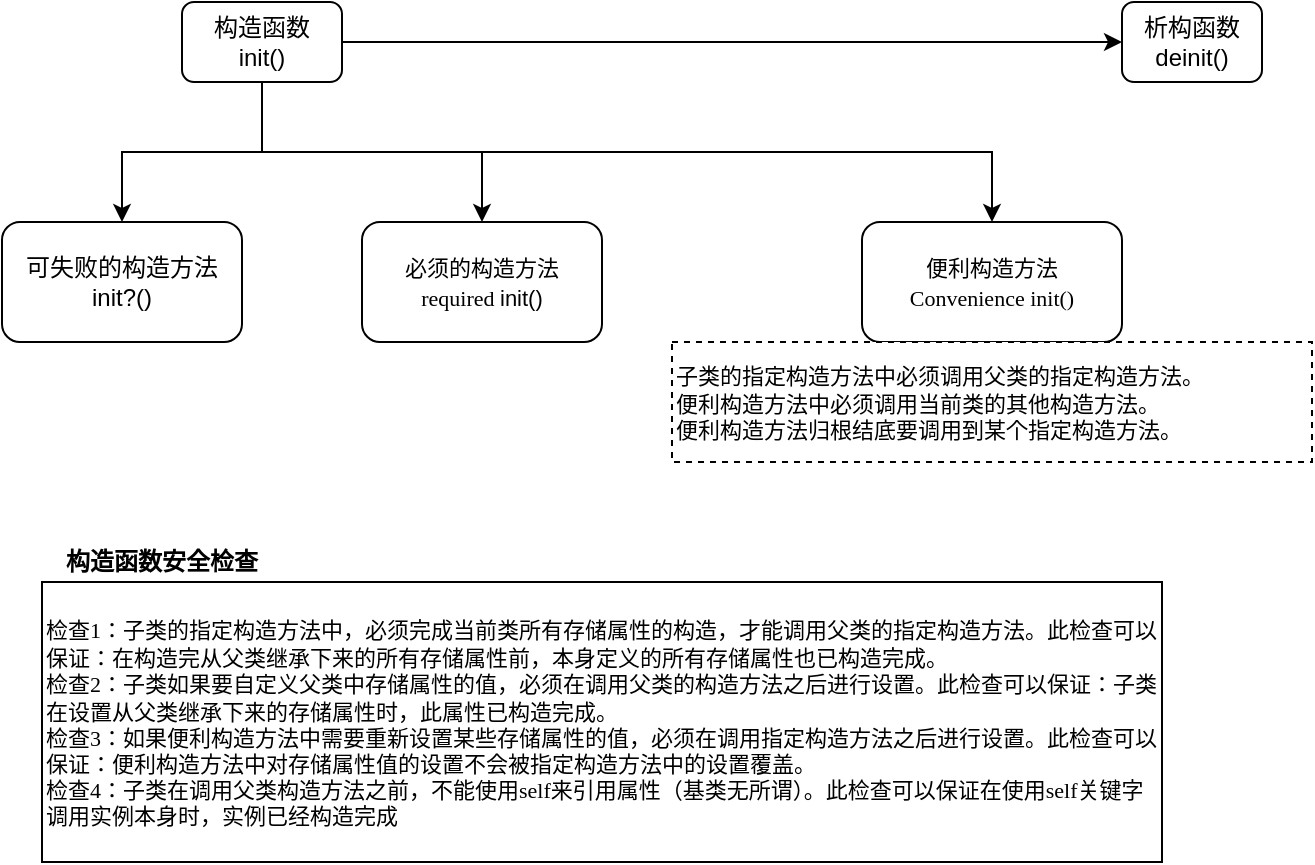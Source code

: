 <mxfile version="13.8.2" type="device"><diagram id="FyYCWKdf8ZLuWjAFx33v" name="Page-1"><mxGraphModel dx="1426" dy="700" grid="1" gridSize="10" guides="1" tooltips="1" connect="1" arrows="1" fold="1" page="1" pageScale="1" pageWidth="827" pageHeight="1169" math="0" shadow="0"><root><mxCell id="0"/><mxCell id="1" parent="0"/><mxCell id="4UrmvxGf_95D9xRwgOI1-8" style="edgeStyle=orthogonalEdgeStyle;rounded=0;orthogonalLoop=1;jettySize=auto;html=1;" edge="1" parent="1" source="4UrmvxGf_95D9xRwgOI1-1" target="4UrmvxGf_95D9xRwgOI1-3"><mxGeometry relative="1" as="geometry"/></mxCell><mxCell id="4UrmvxGf_95D9xRwgOI1-9" style="edgeStyle=orthogonalEdgeStyle;rounded=0;orthogonalLoop=1;jettySize=auto;html=1;exitX=0.5;exitY=1;exitDx=0;exitDy=0;" edge="1" parent="1" source="4UrmvxGf_95D9xRwgOI1-1" target="4UrmvxGf_95D9xRwgOI1-4"><mxGeometry relative="1" as="geometry"/></mxCell><mxCell id="4UrmvxGf_95D9xRwgOI1-10" style="edgeStyle=orthogonalEdgeStyle;rounded=0;orthogonalLoop=1;jettySize=auto;html=1;exitX=0.5;exitY=1;exitDx=0;exitDy=0;" edge="1" parent="1" source="4UrmvxGf_95D9xRwgOI1-1" target="4UrmvxGf_95D9xRwgOI1-6"><mxGeometry relative="1" as="geometry"/></mxCell><mxCell id="4UrmvxGf_95D9xRwgOI1-11" style="edgeStyle=orthogonalEdgeStyle;rounded=0;orthogonalLoop=1;jettySize=auto;html=1;" edge="1" parent="1" source="4UrmvxGf_95D9xRwgOI1-1" target="4UrmvxGf_95D9xRwgOI1-2"><mxGeometry relative="1" as="geometry"/></mxCell><mxCell id="4UrmvxGf_95D9xRwgOI1-1" value="构造函数&lt;br&gt;init()" style="rounded=1;whiteSpace=wrap;html=1;" vertex="1" parent="1"><mxGeometry x="180" y="40" width="80" height="40" as="geometry"/></mxCell><mxCell id="4UrmvxGf_95D9xRwgOI1-2" value="析构函数&lt;br&gt;deinit()" style="rounded=1;whiteSpace=wrap;html=1;" vertex="1" parent="1"><mxGeometry x="650" y="40" width="70" height="40" as="geometry"/></mxCell><mxCell id="4UrmvxGf_95D9xRwgOI1-3" value="可失败的构造方法&lt;br&gt;init?()" style="rounded=1;whiteSpace=wrap;html=1;" vertex="1" parent="1"><mxGeometry x="90" y="150" width="120" height="60" as="geometry"/></mxCell><mxCell id="4UrmvxGf_95D9xRwgOI1-4" value="&lt;font style=&quot;font-size: 11px&quot;&gt;必须的构造方法&lt;br style=&quot;font-size: 11px&quot;&gt;&lt;span style=&quot;font-family: &amp;#34;simsun&amp;#34;&quot;&gt;required&amp;nbsp;&lt;/span&gt;&lt;/font&gt;&lt;font style=&quot;font-size: 11px&quot;&gt;init()&lt;/font&gt;" style="rounded=1;whiteSpace=wrap;html=1;" vertex="1" parent="1"><mxGeometry x="270" y="150" width="120" height="60" as="geometry"/></mxCell><mxCell id="4UrmvxGf_95D9xRwgOI1-5" value="&lt;span style=&quot;font-size: 11px ; font-family: &amp;#34;simsun&amp;#34;&quot;&gt;检查1：子类的指定构造方法中，必须完成当前类所有存储属性的构&lt;/span&gt;&lt;span style=&quot;font-size: 11px ; font-family: &amp;#34;simsun&amp;#34;&quot;&gt;造，才能调用父类的指定构造方法。此检查可以保证：在构造完从&lt;/span&gt;&lt;span style=&quot;font-size: 11px ; font-family: &amp;#34;simsun&amp;#34;&quot;&gt;父类继承下来的所有存储属性前，本身定义的所有存储属性也已构&lt;/span&gt;&lt;span style=&quot;font-size: 11px ; font-family: &amp;#34;simsun&amp;#34;&quot;&gt;造完成。&lt;/span&gt;&lt;span style=&quot;font-size: 11px ; font-family: &amp;#34;simsun&amp;#34;&quot;&gt;&lt;br&gt;&lt;/span&gt;&lt;div style=&quot;font-size: 11px&quot;&gt;&lt;span style=&quot;font-family: &amp;#34;simsun&amp;#34; ; font-size: 11px&quot;&gt;&lt;font style=&quot;font-size: 11px&quot;&gt;检查2：子类如果要自定义父类中存储属性的值，必须在调用父类的&lt;/font&gt;&lt;/span&gt;&lt;span style=&quot;font-family: &amp;#34;simsun&amp;#34;&quot;&gt;构造方法之后进行设置。此检查可以保证：子类在设置从父类继承&lt;/span&gt;&lt;span style=&quot;font-family: &amp;#34;simsun&amp;#34;&quot;&gt;下来的存储属性时，此属性已构造完成。&lt;/span&gt;&lt;/div&gt;&lt;div style=&quot;font-size: 11px&quot;&gt;&lt;span style=&quot;font-family: &amp;#34;simsun&amp;#34; ; font-size: 11px&quot;&gt;&lt;font style=&quot;font-size: 11px&quot;&gt;检查3：如果便利构造方法中需要重新设置某些存储属性的值，必须&lt;/font&gt;&lt;/span&gt;&lt;span style=&quot;font-family: &amp;#34;simsun&amp;#34;&quot;&gt;在调用指定构造方法之后进行设置。此检查可以保证：便利构造方&lt;/span&gt;&lt;span style=&quot;font-family: &amp;#34;simsun&amp;#34;&quot;&gt;法中对存储属性值的设置不会被指定构造方法中的设置覆盖。&lt;/span&gt;&lt;/div&gt;&lt;div style=&quot;font-size: 11px&quot;&gt;&lt;span style=&quot;font-family: &amp;#34;simsun&amp;#34; ; font-size: 11px&quot;&gt;&lt;font style=&quot;font-size: 11px&quot;&gt;检查4：子类在调用父类构造方法之前，不能使用self来引用属性&lt;/font&gt;&lt;/span&gt;&lt;span style=&quot;font-family: &amp;#34;simsun&amp;#34;&quot;&gt;（基类无所谓）。此检查可以保证在使用self关键字调用实例本身&lt;/span&gt;&lt;span style=&quot;font-family: &amp;#34;simsun&amp;#34;&quot;&gt;时，实例已经构造完成&lt;/span&gt;&lt;/div&gt;" style="rounded=0;whiteSpace=wrap;html=1;align=left;" vertex="1" parent="1"><mxGeometry x="110" y="330" width="560" height="140" as="geometry"/></mxCell><mxCell id="4UrmvxGf_95D9xRwgOI1-6" value="&lt;font style=&quot;font-size: 11px&quot;&gt;&lt;span style=&quot;font-family: &amp;#34;simsun&amp;#34; ; font-size: 11px&quot;&gt;便利构造方法&lt;br&gt;Convenience init()&lt;/span&gt;&lt;span style=&quot;font-family: &amp;#34;simsun&amp;#34; ; font-size: 11px&quot;&gt;&lt;br&gt;&lt;/span&gt;&lt;/font&gt;" style="rounded=1;whiteSpace=wrap;html=1;" vertex="1" parent="1"><mxGeometry x="520" y="150" width="130" height="60" as="geometry"/></mxCell><mxCell id="4UrmvxGf_95D9xRwgOI1-7" value="&lt;span style=&quot;font-size: 11px ; font-family: &amp;#34;simsun&amp;#34;&quot;&gt;子类的指定构造方法中必须调用父类的指定构造方法。&lt;/span&gt;&lt;br&gt;&lt;div style=&quot;font-size: 11px&quot;&gt;&lt;span style=&quot;font-family: &amp;#34;simsun&amp;#34; ; font-size: 11px&quot;&gt;&lt;font style=&quot;font-size: 11px&quot;&gt;便利构造方法中必须调用当前类的其他构造方法。&lt;br&gt;&lt;/font&gt;&lt;/span&gt;&lt;/div&gt;&lt;div style=&quot;font-size: 11px&quot;&gt;&lt;span style=&quot;font-family: &amp;#34;simsun&amp;#34; ; font-size: 11px&quot;&gt;&lt;font style=&quot;font-size: 11px&quot;&gt;便利构造方法归根结底要调用到某个指定构造方法。&amp;nbsp;&lt;/font&gt;&lt;/span&gt;&lt;/div&gt;" style="rounded=0;whiteSpace=wrap;html=1;dashed=1;align=left;" vertex="1" parent="1"><mxGeometry x="425" y="210" width="320" height="60" as="geometry"/></mxCell><mxCell id="4UrmvxGf_95D9xRwgOI1-12" value="&lt;b&gt;构造函数安全检查&lt;/b&gt;" style="text;html=1;strokeColor=none;fillColor=none;align=center;verticalAlign=middle;whiteSpace=wrap;rounded=0;dashed=1;" vertex="1" parent="1"><mxGeometry x="110" y="310" width="120" height="20" as="geometry"/></mxCell></root></mxGraphModel></diagram></mxfile>